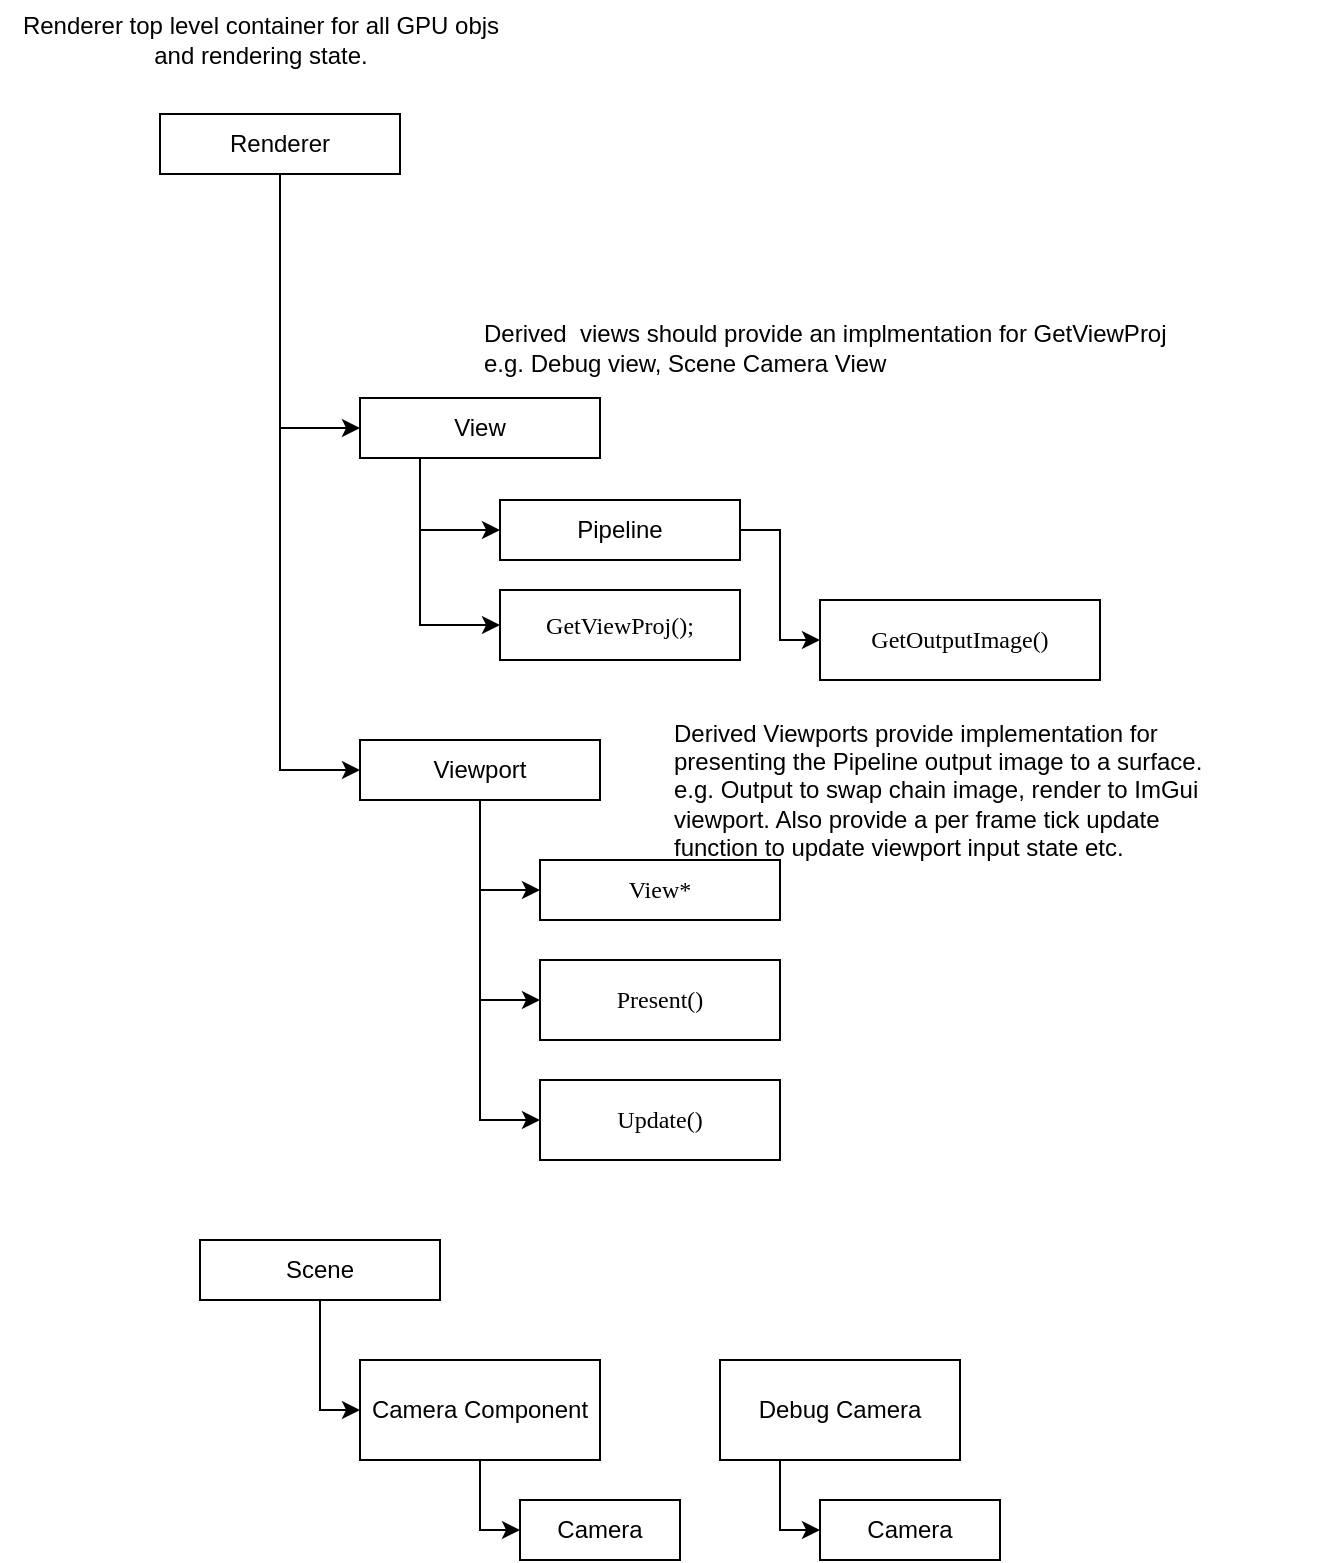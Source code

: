 <mxfile version="22.1.22" type="embed">
  <diagram id="DNcuYk-7z6FvF00jH6bC" name="Page-1">
    <mxGraphModel dx="874" dy="680" grid="1" gridSize="10" guides="1" tooltips="1" connect="1" arrows="1" fold="1" page="1" pageScale="1" pageWidth="850" pageHeight="1100" math="0" shadow="0">
      <root>
        <mxCell id="0" />
        <mxCell id="1" parent="0" />
        <mxCell id="14" style="edgeStyle=orthogonalEdgeStyle;rounded=0;orthogonalLoop=1;jettySize=auto;html=1;exitX=0.25;exitY=1;exitDx=0;exitDy=0;entryX=0;entryY=0.5;entryDx=0;entryDy=0;" parent="1" source="3" target="12" edge="1">
          <mxGeometry relative="1" as="geometry" />
        </mxCell>
        <mxCell id="16" style="edgeStyle=orthogonalEdgeStyle;rounded=0;orthogonalLoop=1;jettySize=auto;html=1;exitX=0.25;exitY=1;exitDx=0;exitDy=0;entryX=0;entryY=0.5;entryDx=0;entryDy=0;" parent="1" source="3" target="15" edge="1">
          <mxGeometry relative="1" as="geometry" />
        </mxCell>
        <mxCell id="3" value="View" style="rounded=0;whiteSpace=wrap;html=1;" parent="1" vertex="1">
          <mxGeometry x="250" y="319" width="120" height="30" as="geometry" />
        </mxCell>
        <mxCell id="4" value="Camera" style="whiteSpace=wrap;html=1;" parent="1" vertex="1">
          <mxGeometry x="330" y="870" width="80" height="30" as="geometry" />
        </mxCell>
        <mxCell id="22" style="edgeStyle=orthogonalEdgeStyle;rounded=0;orthogonalLoop=1;jettySize=auto;html=1;exitX=0.5;exitY=1;exitDx=0;exitDy=0;entryX=0;entryY=0.5;entryDx=0;entryDy=0;" parent="1" source="5" target="3" edge="1">
          <mxGeometry relative="1" as="geometry" />
        </mxCell>
        <mxCell id="23" style="edgeStyle=orthogonalEdgeStyle;rounded=0;orthogonalLoop=1;jettySize=auto;html=1;exitX=0.5;exitY=1;exitDx=0;exitDy=0;entryX=0;entryY=0.5;entryDx=0;entryDy=0;" parent="1" source="5" target="11" edge="1">
          <mxGeometry relative="1" as="geometry" />
        </mxCell>
        <mxCell id="5" value="Renderer" style="whiteSpace=wrap;html=1;" parent="1" vertex="1">
          <mxGeometry x="150" y="177" width="120" height="30" as="geometry" />
        </mxCell>
        <mxCell id="19" style="edgeStyle=orthogonalEdgeStyle;rounded=0;orthogonalLoop=1;jettySize=auto;html=1;exitX=0.5;exitY=1;exitDx=0;exitDy=0;entryX=0;entryY=0.5;entryDx=0;entryDy=0;" parent="1" source="9" target="4" edge="1">
          <mxGeometry relative="1" as="geometry" />
        </mxCell>
        <mxCell id="9" value="Camera Component" style="whiteSpace=wrap;html=1;" parent="1" vertex="1">
          <mxGeometry x="250" y="800" width="120" height="50" as="geometry" />
        </mxCell>
        <mxCell id="18" style="edgeStyle=orthogonalEdgeStyle;rounded=0;orthogonalLoop=1;jettySize=auto;html=1;exitX=0.25;exitY=1;exitDx=0;exitDy=0;entryX=0;entryY=0.5;entryDx=0;entryDy=0;" parent="1" source="10" target="17" edge="1">
          <mxGeometry relative="1" as="geometry" />
        </mxCell>
        <mxCell id="10" value="Debug Camera" style="whiteSpace=wrap;html=1;" parent="1" vertex="1">
          <mxGeometry x="430" y="800" width="120" height="50" as="geometry" />
        </mxCell>
        <mxCell id="25" style="edgeStyle=orthogonalEdgeStyle;rounded=0;orthogonalLoop=1;jettySize=auto;html=1;exitX=0.5;exitY=1;exitDx=0;exitDy=0;entryX=0;entryY=0.5;entryDx=0;entryDy=0;" parent="1" source="11" target="24" edge="1">
          <mxGeometry relative="1" as="geometry" />
        </mxCell>
        <mxCell id="31" style="edgeStyle=orthogonalEdgeStyle;rounded=0;orthogonalLoop=1;jettySize=auto;html=1;exitX=0.5;exitY=1;exitDx=0;exitDy=0;entryX=0;entryY=0.5;entryDx=0;entryDy=0;" parent="1" source="11" target="32" edge="1">
          <mxGeometry relative="1" as="geometry">
            <mxPoint x="310" y="620" as="targetPoint" />
          </mxGeometry>
        </mxCell>
        <mxCell id="38" style="edgeStyle=orthogonalEdgeStyle;rounded=0;orthogonalLoop=1;jettySize=auto;html=1;exitX=0.5;exitY=1;exitDx=0;exitDy=0;entryX=0;entryY=0.5;entryDx=0;entryDy=0;" edge="1" parent="1" source="11" target="37">
          <mxGeometry relative="1" as="geometry" />
        </mxCell>
        <mxCell id="11" value="Viewport" style="whiteSpace=wrap;html=1;" parent="1" vertex="1">
          <mxGeometry x="250" y="490" width="120" height="30" as="geometry" />
        </mxCell>
        <mxCell id="30" style="edgeStyle=orthogonalEdgeStyle;rounded=0;orthogonalLoop=1;jettySize=auto;html=1;exitX=1;exitY=0.5;exitDx=0;exitDy=0;entryX=0;entryY=0.5;entryDx=0;entryDy=0;" parent="1" source="12" target="29" edge="1">
          <mxGeometry relative="1" as="geometry" />
        </mxCell>
        <mxCell id="12" value="Pipeline" style="whiteSpace=wrap;html=1;" parent="1" vertex="1">
          <mxGeometry x="320" y="370" width="120" height="30" as="geometry" />
        </mxCell>
        <mxCell id="15" value="&lt;font face=&quot;Lucida Console&quot;&gt;GetViewProj();&lt;/font&gt;" style="whiteSpace=wrap;html=1;" parent="1" vertex="1">
          <mxGeometry x="320" y="415" width="120" height="35" as="geometry" />
        </mxCell>
        <mxCell id="17" value="Camera" style="whiteSpace=wrap;html=1;" parent="1" vertex="1">
          <mxGeometry x="480" y="870" width="90" height="30" as="geometry" />
        </mxCell>
        <mxCell id="21" style="edgeStyle=orthogonalEdgeStyle;rounded=0;orthogonalLoop=1;jettySize=auto;html=1;exitX=0.5;exitY=1;exitDx=0;exitDy=0;entryX=0;entryY=0.5;entryDx=0;entryDy=0;" parent="1" source="20" target="9" edge="1">
          <mxGeometry relative="1" as="geometry" />
        </mxCell>
        <mxCell id="20" value="Scene" style="whiteSpace=wrap;html=1;" parent="1" vertex="1">
          <mxGeometry x="170" y="740" width="120" height="30" as="geometry" />
        </mxCell>
        <mxCell id="24" value="&lt;font face=&quot;Lucida Console&quot;&gt;View*&lt;/font&gt;" style="rounded=0;whiteSpace=wrap;html=1;" parent="1" vertex="1">
          <mxGeometry x="340" y="550" width="120" height="30" as="geometry" />
        </mxCell>
        <mxCell id="29" value="&lt;font face=&quot;Lucida Console&quot;&gt;GetOutputImage()&lt;/font&gt;" style="whiteSpace=wrap;html=1;" parent="1" vertex="1">
          <mxGeometry x="480" y="420" width="140" height="40" as="geometry" />
        </mxCell>
        <mxCell id="32" value="&lt;font face=&quot;Lucida Console&quot;&gt;Present()&lt;/font&gt;" style="whiteSpace=wrap;html=1;" parent="1" vertex="1">
          <mxGeometry x="340" y="600" width="120" height="40" as="geometry" />
        </mxCell>
        <mxCell id="33" value="Renderer top level container for all GPU objs&lt;br&gt;and rendering state." style="text;html=1;align=center;verticalAlign=middle;resizable=0;points=[];autosize=1;strokeColor=none;fillColor=none;" parent="1" vertex="1">
          <mxGeometry x="70" y="120" width="260" height="40" as="geometry" />
        </mxCell>
        <mxCell id="34" value="Derived&amp;nbsp; views should provide an implmentation for GetViewProj&lt;br&gt;e.g. Debug view, Scene Camera View" style="text;html=1;strokeColor=none;fillColor=none;align=left;verticalAlign=middle;whiteSpace=wrap;rounded=0;" parent="1" vertex="1">
          <mxGeometry x="310" y="279" width="425" height="30" as="geometry" />
        </mxCell>
        <mxCell id="35" value="Derived Viewports provide implementation for presenting the Pipeline output image to a surface.&lt;br&gt;e.g. Output to swap chain image, render to ImGui viewport. Also provide a per frame tick update function to update viewport input state etc." style="text;html=1;strokeColor=none;fillColor=none;align=left;verticalAlign=middle;whiteSpace=wrap;rounded=0;" parent="1" vertex="1">
          <mxGeometry x="405" y="500" width="290" height="30" as="geometry" />
        </mxCell>
        <mxCell id="37" value="&lt;font face=&quot;Lucida Console&quot;&gt;Update()&lt;/font&gt;" style="whiteSpace=wrap;html=1;" vertex="1" parent="1">
          <mxGeometry x="340" y="660" width="120" height="40" as="geometry" />
        </mxCell>
      </root>
    </mxGraphModel>
  </diagram>
</mxfile>

